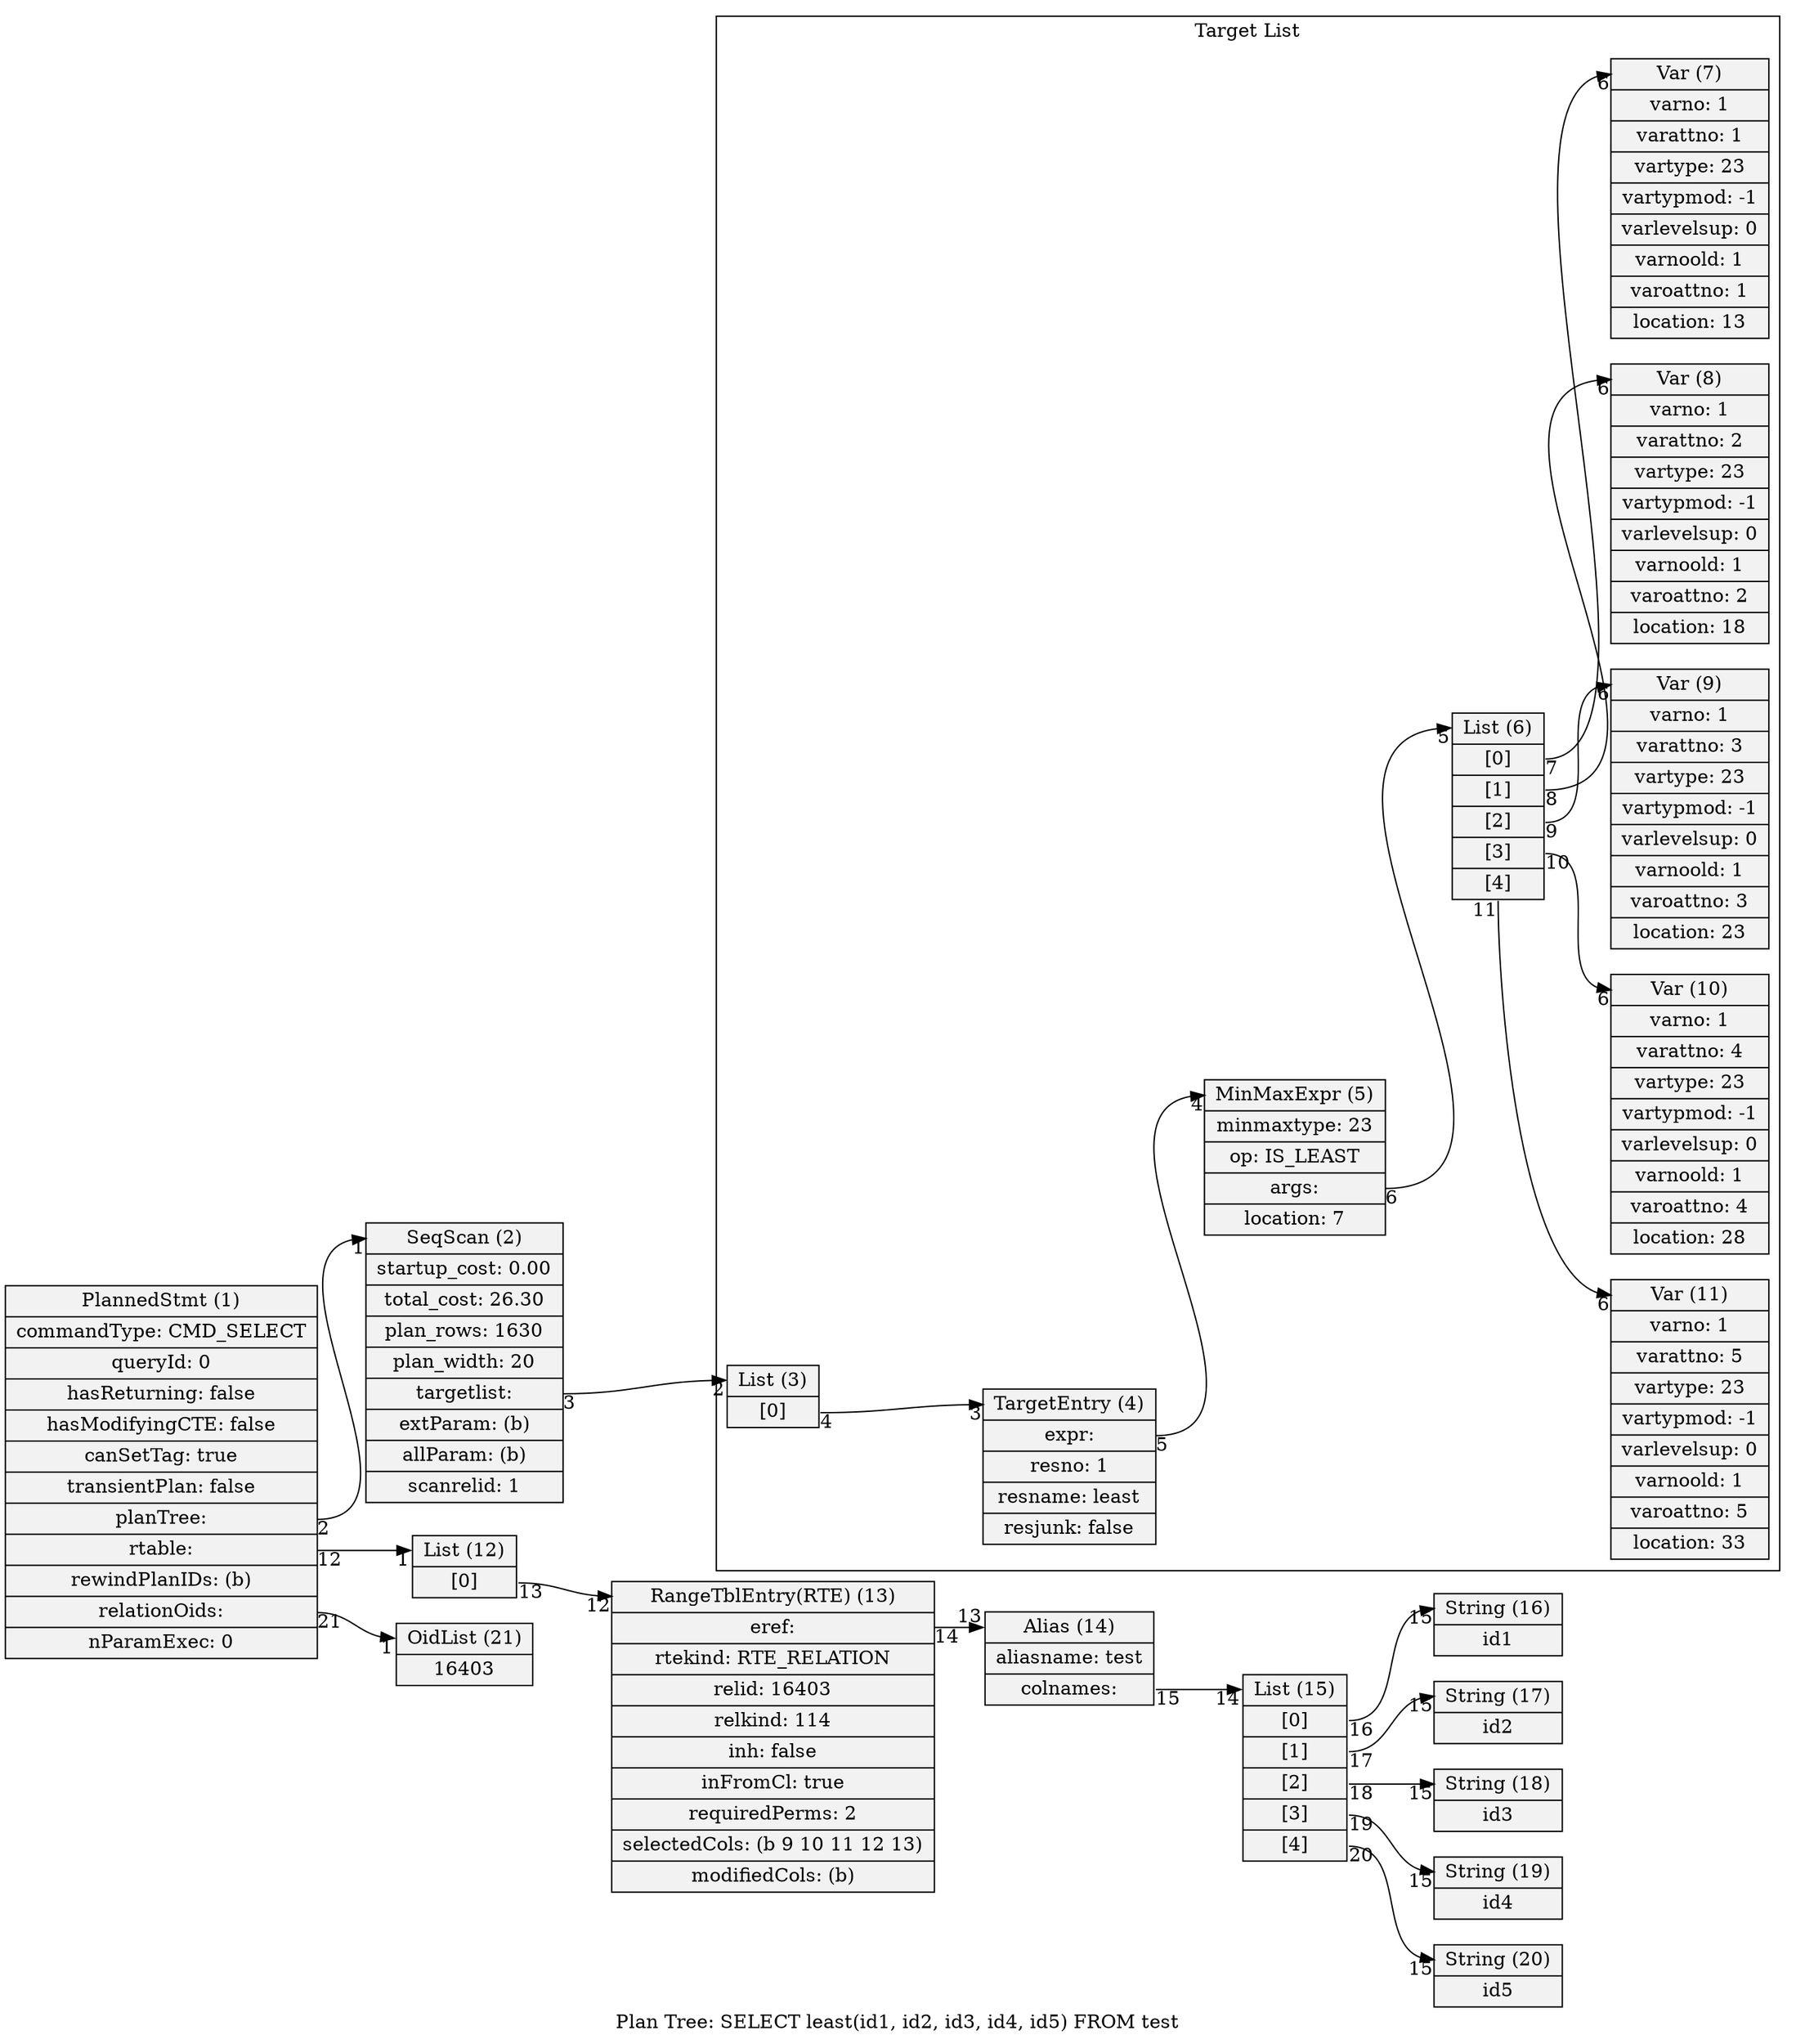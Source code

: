 digraph {
graph [rankdir = "LR", label = "Plan Tree: SELECT least(id1, id2, id3, id4, id5) FROM test"]
node  [shape=record,style=filled,fillcolor=gray95]
edge  [arrowtail=empty]
14[label = "<head> Alias (14)|aliasname: test|<colnames> colnames: "]
16[label = "<head> String (16)|id1"]
15[label = "<head> List (15)|<1> [0]|<2> [1]|<3> [2]|<4> [3]|<5> [4]"]
17[label = "<head> String (17)|id2"]
18[label = "<head> String (18)|id3"]
19[label = "<head> String (19)|id4"]
20[label = "<head> String (20)|id5"]
2[label = "<head> SeqScan (2)|startup_cost: 0.00|total_cost: 26.30|plan_rows: 1630|plan_width: 20|<targetlist> targetlist: |extParam: (b)|allParam: (b)|scanrelid: 1"]
13[label = "<head> RangeTblEntry(RTE) (13)|<eref> eref: |rtekind: RTE_RELATION|relid: 16403|relkind: 114|inh: false|inFromCl: true|requiredPerms: 2|selectedCols: (b 9 10 11 12 13)|modifiedCols: (b)"]
12[label = "<head> List (12)|<1> [0]"]
21[label = "<head> OidList (21)|16403 "]
1[label = "<head> PlannedStmt (1)|commandType: CMD_SELECT|queryId: 0|hasReturning: false|hasModifyingCTE: false|canSetTag: true|transientPlan: false|<planTree> planTree: |<rtable> rtable: |rewindPlanIDs: (b)|<relationOids> relationOids: |nParamExec: 0"]

14:colnames -> 15:head [headlabel = "14", taillabel = "15"]
15:1 -> 16:head [headlabel = "15", taillabel = "16"]
15:2 -> 17:head [headlabel = "15", taillabel = "17"]
15:3 -> 18:head [headlabel = "15", taillabel = "18"]
15:4 -> 19:head [headlabel = "15", taillabel = "19"]
15:5 -> 20:head [headlabel = "15", taillabel = "20"]
2:targetlist -> 3:head [headlabel = "2", taillabel = "3"]
13:eref -> 14:head [headlabel = "13", taillabel = "14"]
12:1 -> 13:head [headlabel = "12", taillabel = "13"]
1:planTree -> 2:head [headlabel = "1", taillabel = "2"]
1:rtable -> 12:head [headlabel = "1", taillabel = "12"]
1:relationOids -> 21:head [headlabel = "1", taillabel = "21"]

subgraph cluster_0 {
	label = "Target List";
	4[label = "<head> TargetEntry (4)|<expr> expr: |resno: 1|resname: least|resjunk: false"]
	6[label = "<head> List (6)|<1> [0]|<2> [1]|<3> [2]|<4> [3]|<5> [4]"]
	5[label = "<head> MinMaxExpr (5)|minmaxtype: 23|op: IS_LEAST|<args> args: |location: 7"]
	7[label = "<head> Var (7)|varno: 1|varattno: 1|vartype: 23|vartypmod: -1|varlevelsup: 0|varnoold: 1|varoattno: 1|location: 13"]
	8[label = "<head> Var (8)|varno: 1|varattno: 2|vartype: 23|vartypmod: -1|varlevelsup: 0|varnoold: 1|varoattno: 2|location: 18"]
	9[label = "<head> Var (9)|varno: 1|varattno: 3|vartype: 23|vartypmod: -1|varlevelsup: 0|varnoold: 1|varoattno: 3|location: 23"]
	10[label = "<head> Var (10)|varno: 1|varattno: 4|vartype: 23|vartypmod: -1|varlevelsup: 0|varnoold: 1|varoattno: 4|location: 28"]
	11[label = "<head> Var (11)|varno: 1|varattno: 5|vartype: 23|vartypmod: -1|varlevelsup: 0|varnoold: 1|varoattno: 5|location: 33"]
	3[label = "<head> List (3)|<1> [0]"]

	4:expr -> 5:head [headlabel = "4", taillabel = "5"]
	6:1 -> 7:head [headlabel = "6", taillabel = "7"]
	6:2 -> 8:head [headlabel = "6", taillabel = "8"]
	6:3 -> 9:head [headlabel = "6", taillabel = "9"]
	6:4 -> 10:head [headlabel = "6", taillabel = "10"]
	6:5 -> 11:head [headlabel = "6", taillabel = "11"]
	5:args -> 6:head [headlabel = "5", taillabel = "6"]
	3:1 -> 4:head [headlabel = "3", taillabel = "4"]
}

}

